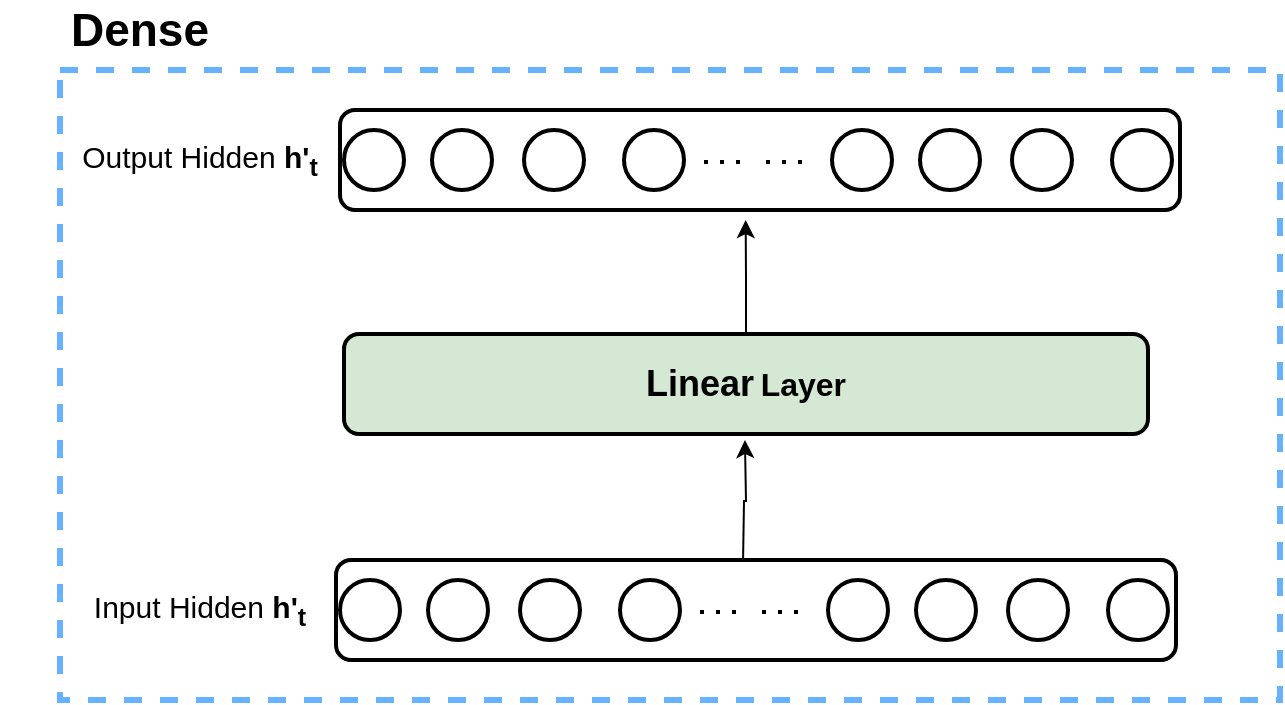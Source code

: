 <mxfile version="26.0.11">
  <diagram name="第 1 页" id="YmUqLhz5R0bkZE3lp7uO">
    <mxGraphModel dx="1664" dy="865" grid="1" gridSize="10" guides="1" tooltips="1" connect="1" arrows="1" fold="1" page="1" pageScale="1" pageWidth="827" pageHeight="1169" math="0" shadow="0">
      <root>
        <mxCell id="0" />
        <mxCell id="1" parent="0" />
        <mxCell id="GfvX9sRTr9rwXGgZGpti-34" value="" style="rounded=0;whiteSpace=wrap;html=1;strokeColor=#66B2FF;dashed=1;strokeWidth=3;glass=1;fillColor=none;" vertex="1" parent="1">
          <mxGeometry x="220" y="85" width="610" height="315" as="geometry" />
        </mxCell>
        <mxCell id="GfvX9sRTr9rwXGgZGpti-16" value="" style="rounded=1;whiteSpace=wrap;html=1;strokeWidth=2;" vertex="1" parent="1">
          <mxGeometry x="358" y="330" width="420" height="50" as="geometry" />
        </mxCell>
        <mxCell id="GfvX9sRTr9rwXGgZGpti-1" value="" style="ellipse;whiteSpace=wrap;html=1;aspect=fixed;strokeWidth=2;" vertex="1" parent="1">
          <mxGeometry x="360" y="340" width="30" height="30" as="geometry" />
        </mxCell>
        <mxCell id="GfvX9sRTr9rwXGgZGpti-7" value="" style="ellipse;whiteSpace=wrap;html=1;aspect=fixed;strokeWidth=2;" vertex="1" parent="1">
          <mxGeometry x="404" y="340" width="30" height="30" as="geometry" />
        </mxCell>
        <mxCell id="GfvX9sRTr9rwXGgZGpti-8" value="" style="ellipse;whiteSpace=wrap;html=1;aspect=fixed;strokeWidth=2;" vertex="1" parent="1">
          <mxGeometry x="450" y="340" width="30" height="30" as="geometry" />
        </mxCell>
        <mxCell id="GfvX9sRTr9rwXGgZGpti-9" value="" style="ellipse;whiteSpace=wrap;html=1;aspect=fixed;strokeWidth=2;" vertex="1" parent="1">
          <mxGeometry x="500" y="340" width="30" height="30" as="geometry" />
        </mxCell>
        <mxCell id="GfvX9sRTr9rwXGgZGpti-10" value="" style="ellipse;whiteSpace=wrap;html=1;aspect=fixed;strokeWidth=2;" vertex="1" parent="1">
          <mxGeometry x="604" y="340" width="30" height="30" as="geometry" />
        </mxCell>
        <mxCell id="GfvX9sRTr9rwXGgZGpti-11" value="" style="ellipse;whiteSpace=wrap;html=1;aspect=fixed;strokeWidth=2;" vertex="1" parent="1">
          <mxGeometry x="648" y="340" width="30" height="30" as="geometry" />
        </mxCell>
        <mxCell id="GfvX9sRTr9rwXGgZGpti-12" value="" style="ellipse;whiteSpace=wrap;html=1;aspect=fixed;strokeWidth=2;" vertex="1" parent="1">
          <mxGeometry x="694" y="340" width="30" height="30" as="geometry" />
        </mxCell>
        <mxCell id="GfvX9sRTr9rwXGgZGpti-13" value="" style="ellipse;whiteSpace=wrap;html=1;aspect=fixed;strokeWidth=2;" vertex="1" parent="1">
          <mxGeometry x="744" y="340" width="30" height="30" as="geometry" />
        </mxCell>
        <mxCell id="GfvX9sRTr9rwXGgZGpti-14" value="" style="endArrow=none;dashed=1;html=1;dashPattern=1 3;strokeWidth=2;rounded=0;exitX=0;exitY=0.5;exitDx=0;exitDy=0;" edge="1" parent="1">
          <mxGeometry width="50" height="50" relative="1" as="geometry">
            <mxPoint x="540.0" y="356" as="sourcePoint" />
            <mxPoint x="560" y="356" as="targetPoint" />
          </mxGeometry>
        </mxCell>
        <mxCell id="GfvX9sRTr9rwXGgZGpti-15" value="" style="endArrow=none;dashed=1;html=1;dashPattern=1 3;strokeWidth=2;rounded=0;exitX=0;exitY=0.5;exitDx=0;exitDy=0;" edge="1" parent="1">
          <mxGeometry width="50" height="50" relative="1" as="geometry">
            <mxPoint x="571.0" y="356" as="sourcePoint" />
            <mxPoint x="591" y="356" as="targetPoint" />
          </mxGeometry>
        </mxCell>
        <mxCell id="GfvX9sRTr9rwXGgZGpti-17" value="" style="rounded=1;whiteSpace=wrap;html=1;strokeWidth=2;" vertex="1" parent="1">
          <mxGeometry x="360" y="105" width="420" height="50" as="geometry" />
        </mxCell>
        <mxCell id="GfvX9sRTr9rwXGgZGpti-18" value="" style="ellipse;whiteSpace=wrap;html=1;aspect=fixed;strokeWidth=2;" vertex="1" parent="1">
          <mxGeometry x="362" y="115" width="30" height="30" as="geometry" />
        </mxCell>
        <mxCell id="GfvX9sRTr9rwXGgZGpti-19" value="" style="ellipse;whiteSpace=wrap;html=1;aspect=fixed;strokeWidth=2;" vertex="1" parent="1">
          <mxGeometry x="406" y="115" width="30" height="30" as="geometry" />
        </mxCell>
        <mxCell id="GfvX9sRTr9rwXGgZGpti-20" value="" style="ellipse;whiteSpace=wrap;html=1;aspect=fixed;strokeWidth=2;" vertex="1" parent="1">
          <mxGeometry x="452" y="115" width="30" height="30" as="geometry" />
        </mxCell>
        <mxCell id="GfvX9sRTr9rwXGgZGpti-21" value="" style="ellipse;whiteSpace=wrap;html=1;aspect=fixed;strokeWidth=2;" vertex="1" parent="1">
          <mxGeometry x="502" y="115" width="30" height="30" as="geometry" />
        </mxCell>
        <mxCell id="GfvX9sRTr9rwXGgZGpti-22" value="" style="ellipse;whiteSpace=wrap;html=1;aspect=fixed;strokeWidth=2;" vertex="1" parent="1">
          <mxGeometry x="606" y="115" width="30" height="30" as="geometry" />
        </mxCell>
        <mxCell id="GfvX9sRTr9rwXGgZGpti-23" value="" style="ellipse;whiteSpace=wrap;html=1;aspect=fixed;strokeWidth=2;" vertex="1" parent="1">
          <mxGeometry x="650" y="115" width="30" height="30" as="geometry" />
        </mxCell>
        <mxCell id="GfvX9sRTr9rwXGgZGpti-24" value="" style="ellipse;whiteSpace=wrap;html=1;aspect=fixed;strokeWidth=2;" vertex="1" parent="1">
          <mxGeometry x="696" y="115" width="30" height="30" as="geometry" />
        </mxCell>
        <mxCell id="GfvX9sRTr9rwXGgZGpti-25" value="" style="ellipse;whiteSpace=wrap;html=1;aspect=fixed;strokeWidth=2;" vertex="1" parent="1">
          <mxGeometry x="746" y="115" width="30" height="30" as="geometry" />
        </mxCell>
        <mxCell id="GfvX9sRTr9rwXGgZGpti-26" value="" style="endArrow=none;dashed=1;html=1;dashPattern=1 3;strokeWidth=2;rounded=0;exitX=0;exitY=0.5;exitDx=0;exitDy=0;" edge="1" parent="1">
          <mxGeometry width="50" height="50" relative="1" as="geometry">
            <mxPoint x="542.0" y="131" as="sourcePoint" />
            <mxPoint x="562" y="131" as="targetPoint" />
          </mxGeometry>
        </mxCell>
        <mxCell id="GfvX9sRTr9rwXGgZGpti-27" value="" style="endArrow=none;dashed=1;html=1;dashPattern=1 3;strokeWidth=2;rounded=0;exitX=0;exitY=0.5;exitDx=0;exitDy=0;" edge="1" parent="1">
          <mxGeometry width="50" height="50" relative="1" as="geometry">
            <mxPoint x="573.0" y="131" as="sourcePoint" />
            <mxPoint x="593" y="131" as="targetPoint" />
          </mxGeometry>
        </mxCell>
        <mxCell id="GfvX9sRTr9rwXGgZGpti-32" style="edgeStyle=orthogonalEdgeStyle;rounded=0;orthogonalLoop=1;jettySize=auto;html=1;exitX=0.5;exitY=0;exitDx=0;exitDy=0;" edge="1" parent="1" source="GfvX9sRTr9rwXGgZGpti-28">
          <mxGeometry relative="1" as="geometry">
            <mxPoint x="562.833" y="160" as="targetPoint" />
          </mxGeometry>
        </mxCell>
        <mxCell id="GfvX9sRTr9rwXGgZGpti-28" value="&lt;b&gt;&lt;font style=&quot;font-size: 18px;&quot;&gt;Linear&lt;/font&gt;&lt;/b&gt; &lt;b&gt;&lt;font style=&quot;font-size: 16px;&quot;&gt;Layer&lt;/font&gt;&lt;/b&gt;" style="rounded=1;whiteSpace=wrap;html=1;strokeWidth=2;fillColor=#d5e8d4;strokeColor=#000000;" vertex="1" parent="1">
          <mxGeometry x="362" y="217" width="402" height="50" as="geometry" />
        </mxCell>
        <mxCell id="GfvX9sRTr9rwXGgZGpti-29" style="edgeStyle=orthogonalEdgeStyle;rounded=0;orthogonalLoop=1;jettySize=auto;html=1;exitX=0.5;exitY=0;exitDx=0;exitDy=0;entryX=0.517;entryY=1;entryDx=0;entryDy=0;entryPerimeter=0;" edge="1" parent="1">
          <mxGeometry relative="1" as="geometry">
            <mxPoint x="561.53" y="330" as="sourcePoint" />
            <mxPoint x="562.466" y="270" as="targetPoint" />
          </mxGeometry>
        </mxCell>
        <mxCell id="GfvX9sRTr9rwXGgZGpti-30" value="&lt;font style=&quot;font-size: 15px;&quot;&gt;Output Hidden &lt;b&gt;h&#39;&lt;sub&gt;t&lt;/sub&gt;&lt;/b&gt;&lt;/font&gt;" style="text;html=1;align=center;verticalAlign=middle;whiteSpace=wrap;rounded=0;" vertex="1" parent="1">
          <mxGeometry x="230" y="115" width="120" height="30" as="geometry" />
        </mxCell>
        <mxCell id="GfvX9sRTr9rwXGgZGpti-31" value="&lt;font style=&quot;font-size: 15px;&quot;&gt;Input Hidden &lt;b&gt;h&#39;&lt;sub&gt;t&lt;/sub&gt;&lt;/b&gt;&lt;/font&gt;" style="text;html=1;align=center;verticalAlign=middle;whiteSpace=wrap;rounded=0;" vertex="1" parent="1">
          <mxGeometry x="230" y="340" width="120" height="30" as="geometry" />
        </mxCell>
        <mxCell id="GfvX9sRTr9rwXGgZGpti-33" value="&lt;b&gt;&lt;font style=&quot;font-size: 23px;&quot;&gt;Dense&lt;/font&gt;&lt;/b&gt;" style="text;html=1;align=center;verticalAlign=middle;whiteSpace=wrap;rounded=0;" vertex="1" parent="1">
          <mxGeometry x="190" y="50" width="140" height="30" as="geometry" />
        </mxCell>
      </root>
    </mxGraphModel>
  </diagram>
</mxfile>
